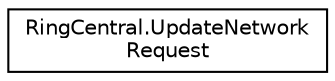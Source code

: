 digraph "Graphical Class Hierarchy"
{
 // LATEX_PDF_SIZE
  edge [fontname="Helvetica",fontsize="10",labelfontname="Helvetica",labelfontsize="10"];
  node [fontname="Helvetica",fontsize="10",shape=record];
  rankdir="LR";
  Node0 [label="RingCentral.UpdateNetwork\lRequest",height=0.2,width=0.4,color="black", fillcolor="white", style="filled",URL="$classRingCentral_1_1UpdateNetworkRequest.html",tooltip=" "];
}
